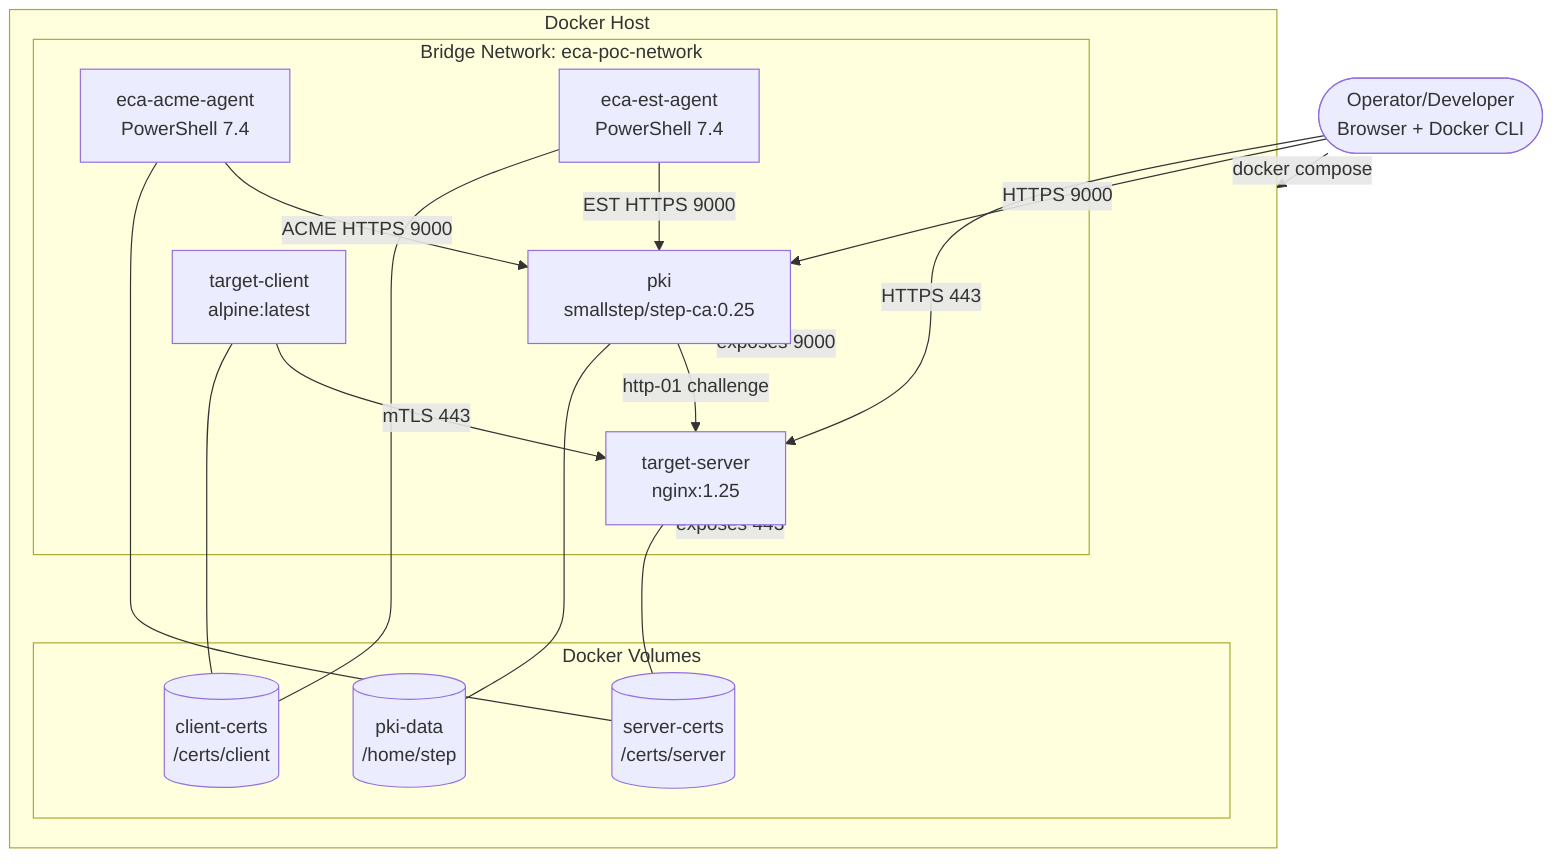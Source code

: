 flowchart TB
    subgraph Host [Docker Host\nLinux/macOS/Windows]
        subgraph Network [Bridge Network: eca-poc-network]
            PKI[pki\nsmallstep/step-ca:0.25]
            ACME[eca-acme-agent\nPowerShell 7.4]
            EST[eca-est-agent\nPowerShell 7.4]
            NGINX[target-server\nnginx:1.25]
            CLIENT[target-client\nalpine:latest]
        end

        subgraph Volumes [Docker Volumes]
            VolServer[(server-certs\n/certs/server)]
            VolClient[(client-certs\n/certs/client)]
            VolPKI[(pki-data\n/home/step)]
        end

        ACME --- VolServer
        EST --- VolClient
        NGINX --- VolServer
        CLIENT --- VolClient
        PKI --- VolPKI

        ACME -- ACME HTTPS 9000 --> PKI
        EST -- EST HTTPS 9000 --> PKI
        PKI -- http-01 challenge --> NGINX
        CLIENT -- mTLS 443 --> NGINX
    end

    NGINX -. exposes 443 .- Host
    PKI -. exposes 9000 .- Host

    Operator([Operator/Developer\nBrowser + Docker CLI])
    Operator -- HTTPS 443 --> NGINX
    Operator -- HTTPS 9000 --> PKI
    Operator -- docker compose --> Host